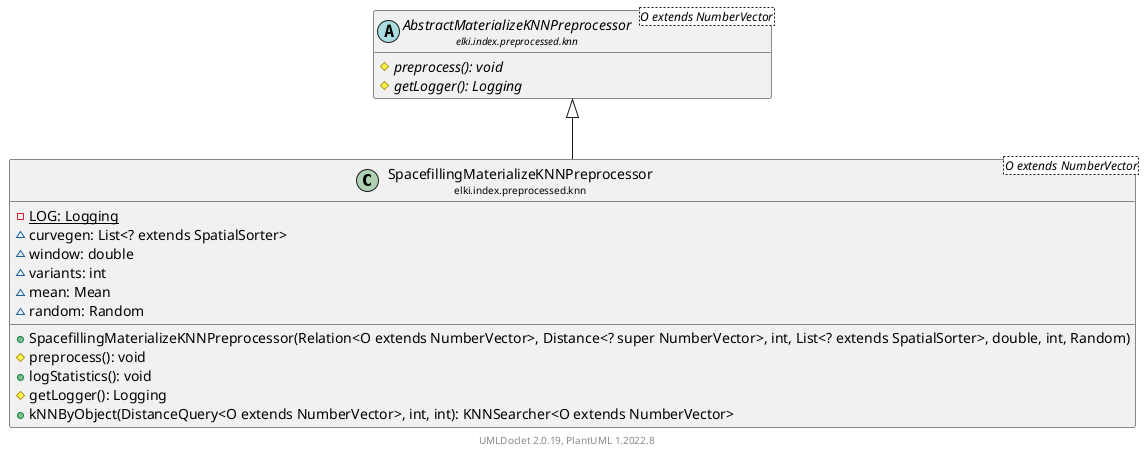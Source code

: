 @startuml
    remove .*\.(Instance|Par|Parameterizer|Factory)$
    set namespaceSeparator none
    hide empty fields
    hide empty methods

    class "<size:14>SpacefillingMaterializeKNNPreprocessor\n<size:10>elki.index.preprocessed.knn" as elki.index.preprocessed.knn.SpacefillingMaterializeKNNPreprocessor<O extends NumberVector> [[SpacefillingMaterializeKNNPreprocessor.html]] {
        {static} -LOG: Logging
        ~curvegen: List<? extends SpatialSorter>
        ~window: double
        ~variants: int
        ~mean: Mean
        ~random: Random
        +SpacefillingMaterializeKNNPreprocessor(Relation<O extends NumberVector>, Distance<? super NumberVector>, int, List<? extends SpatialSorter>, double, int, Random)
        #preprocess(): void
        +logStatistics(): void
        #getLogger(): Logging
        +kNNByObject(DistanceQuery<O extends NumberVector>, int, int): KNNSearcher<O extends NumberVector>
    }

    abstract class "<size:14>AbstractMaterializeKNNPreprocessor\n<size:10>elki.index.preprocessed.knn" as elki.index.preprocessed.knn.AbstractMaterializeKNNPreprocessor<O extends NumberVector> [[AbstractMaterializeKNNPreprocessor.html]] {
        {abstract} #preprocess(): void
        {abstract} #getLogger(): Logging
    }
    class "<size:14>SpacefillingMaterializeKNNPreprocessor.Factory\n<size:10>elki.index.preprocessed.knn" as elki.index.preprocessed.knn.SpacefillingMaterializeKNNPreprocessor.Factory<V extends NumberVector> [[SpacefillingMaterializeKNNPreprocessor.Factory.html]]

    elki.index.preprocessed.knn.AbstractMaterializeKNNPreprocessor <|-- elki.index.preprocessed.knn.SpacefillingMaterializeKNNPreprocessor
    elki.index.preprocessed.knn.SpacefillingMaterializeKNNPreprocessor +-- elki.index.preprocessed.knn.SpacefillingMaterializeKNNPreprocessor.Factory

    center footer UMLDoclet 2.0.19, PlantUML 1.2022.8
@enduml

